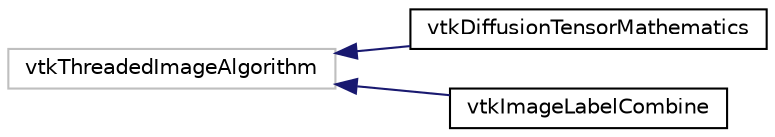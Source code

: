 digraph "Graphical Class Hierarchy"
{
  bgcolor="transparent";
  edge [fontname="Helvetica",fontsize="10",labelfontname="Helvetica",labelfontsize="10"];
  node [fontname="Helvetica",fontsize="10",shape=record];
  rankdir="LR";
  Node8 [label="vtkThreadedImageAlgorithm",height=0.2,width=0.4,color="grey75"];
  Node8 -> Node0 [dir="back",color="midnightblue",fontsize="10",style="solid",fontname="Helvetica"];
  Node0 [label="vtkDiffusionTensorMathematics",height=0.2,width=0.4,color="black",URL="$classvtkDiffusionTensorMathematics.html"];
  Node8 -> Node10 [dir="back",color="midnightblue",fontsize="10",style="solid",fontname="Helvetica"];
  Node10 [label="vtkImageLabelCombine",height=0.2,width=0.4,color="black",URL="$classvtkImageLabelCombine.html",tooltip="Add, subtract, multiply, divide, invert, sin, cos, exp, log. "];
}
